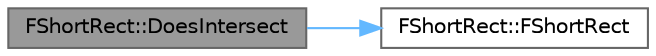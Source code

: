 digraph "FShortRect::DoesIntersect"
{
 // INTERACTIVE_SVG=YES
 // LATEX_PDF_SIZE
  bgcolor="transparent";
  edge [fontname=Helvetica,fontsize=10,labelfontname=Helvetica,labelfontsize=10];
  node [fontname=Helvetica,fontsize=10,shape=box,height=0.2,width=0.4];
  rankdir="LR";
  Node1 [id="Node000001",label="FShortRect::DoesIntersect",height=0.2,width=0.4,color="gray40", fillcolor="grey60", style="filled", fontcolor="black",tooltip=" "];
  Node1 -> Node2 [id="edge1_Node000001_Node000002",color="steelblue1",style="solid",tooltip=" "];
  Node2 [id="Node000002",label="FShortRect::FShortRect",height=0.2,width=0.4,color="grey40", fillcolor="white", style="filled",URL="$d1/d7f/structFShortRect.html#a5ed965459a4cb931de55539e0e9b4ab0",tooltip=" "];
}
